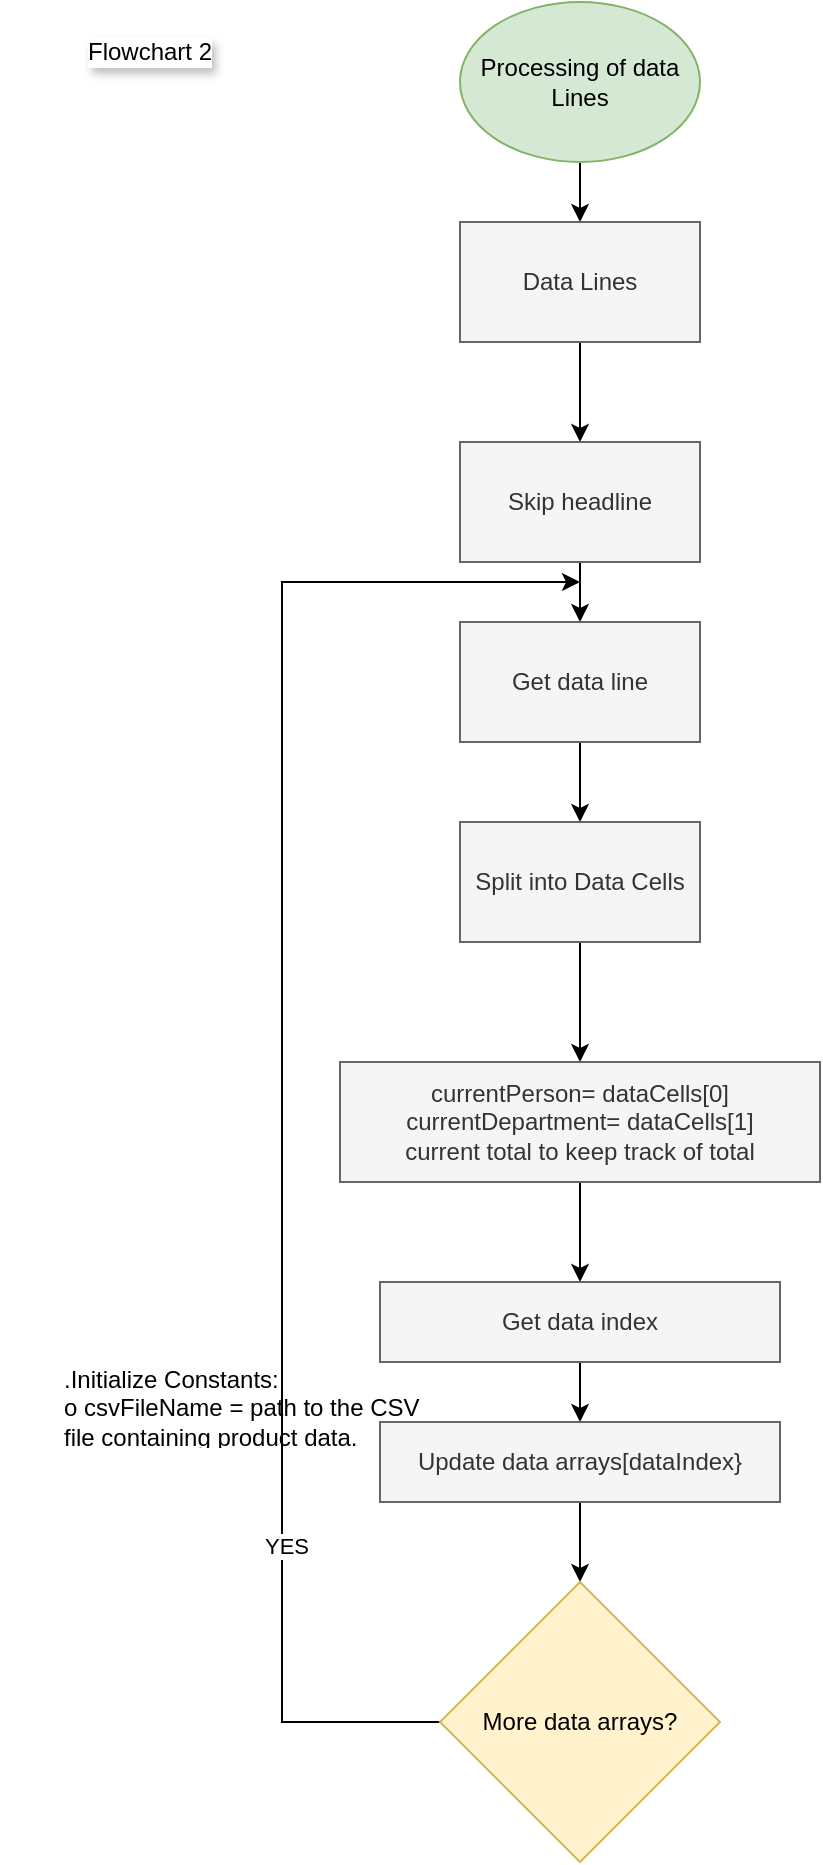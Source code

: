 <mxfile version="26.0.6">
  <diagram name="Page-1" id="LN-fIwgsH304SYWxGdVy">
    <mxGraphModel dx="1194" dy="690" grid="1" gridSize="10" guides="1" tooltips="1" connect="1" arrows="1" fold="1" page="1" pageScale="1" pageWidth="850" pageHeight="1100" math="0" shadow="0">
      <root>
        <mxCell id="0" />
        <mxCell id="1" parent="0" />
        <mxCell id="yvqqZgJYGLmqrpD2Rn-v-1" value="Flowchart 2" style="text;html=1;align=center;verticalAlign=middle;whiteSpace=wrap;rounded=0;labelBackgroundColor=default;textShadow=1;" parent="1" vertex="1">
          <mxGeometry x="100" y="20" width="150" height="30" as="geometry" />
        </mxCell>
        <mxCell id="LhAaURBHIMMjiWh2ycK4-3" value="" style="edgeStyle=orthogonalEdgeStyle;rounded=0;orthogonalLoop=1;jettySize=auto;html=1;" parent="1" source="LhAaURBHIMMjiWh2ycK4-1" target="LhAaURBHIMMjiWh2ycK4-2" edge="1">
          <mxGeometry relative="1" as="geometry" />
        </mxCell>
        <mxCell id="LhAaURBHIMMjiWh2ycK4-1" value="Processing of data Lines" style="ellipse;whiteSpace=wrap;html=1;fillColor=#d5e8d4;strokeColor=#82b366;" parent="1" vertex="1">
          <mxGeometry x="330" y="10" width="120" height="80" as="geometry" />
        </mxCell>
        <mxCell id="LhAaURBHIMMjiWh2ycK4-5" value="" style="edgeStyle=orthogonalEdgeStyle;rounded=0;orthogonalLoop=1;jettySize=auto;html=1;" parent="1" source="LhAaURBHIMMjiWh2ycK4-2" target="LhAaURBHIMMjiWh2ycK4-4" edge="1">
          <mxGeometry relative="1" as="geometry" />
        </mxCell>
        <mxCell id="LhAaURBHIMMjiWh2ycK4-2" value="Data Lines" style="whiteSpace=wrap;html=1;fillColor=#f5f5f5;strokeColor=#666666;fontColor=#333333;" parent="1" vertex="1">
          <mxGeometry x="330" y="120" width="120" height="60" as="geometry" />
        </mxCell>
        <mxCell id="LhAaURBHIMMjiWh2ycK4-7" value="" style="edgeStyle=orthogonalEdgeStyle;rounded=0;orthogonalLoop=1;jettySize=auto;html=1;" parent="1" source="LhAaURBHIMMjiWh2ycK4-4" target="LhAaURBHIMMjiWh2ycK4-6" edge="1">
          <mxGeometry relative="1" as="geometry" />
        </mxCell>
        <mxCell id="LhAaURBHIMMjiWh2ycK4-4" value="Skip headline" style="whiteSpace=wrap;html=1;fillColor=#f5f5f5;strokeColor=#666666;fontColor=#333333;" parent="1" vertex="1">
          <mxGeometry x="330" y="230" width="120" height="60" as="geometry" />
        </mxCell>
        <mxCell id="LhAaURBHIMMjiWh2ycK4-9" value="" style="edgeStyle=orthogonalEdgeStyle;rounded=0;orthogonalLoop=1;jettySize=auto;html=1;" parent="1" source="LhAaURBHIMMjiWh2ycK4-6" target="LhAaURBHIMMjiWh2ycK4-8" edge="1">
          <mxGeometry relative="1" as="geometry" />
        </mxCell>
        <mxCell id="LhAaURBHIMMjiWh2ycK4-6" value="Get data line" style="whiteSpace=wrap;html=1;fillColor=#f5f5f5;strokeColor=#666666;fontColor=#333333;" parent="1" vertex="1">
          <mxGeometry x="330" y="320" width="120" height="60" as="geometry" />
        </mxCell>
        <mxCell id="LhAaURBHIMMjiWh2ycK4-11" value="" style="edgeStyle=orthogonalEdgeStyle;rounded=0;orthogonalLoop=1;jettySize=auto;html=1;" parent="1" source="LhAaURBHIMMjiWh2ycK4-8" target="LhAaURBHIMMjiWh2ycK4-10" edge="1">
          <mxGeometry relative="1" as="geometry" />
        </mxCell>
        <mxCell id="LhAaURBHIMMjiWh2ycK4-8" value="Split into Data Cells" style="whiteSpace=wrap;html=1;fillColor=#f5f5f5;strokeColor=#666666;fontColor=#333333;" parent="1" vertex="1">
          <mxGeometry x="330" y="420" width="120" height="60" as="geometry" />
        </mxCell>
        <mxCell id="LhAaURBHIMMjiWh2ycK4-13" value="" style="edgeStyle=orthogonalEdgeStyle;rounded=0;orthogonalLoop=1;jettySize=auto;html=1;" parent="1" source="LhAaURBHIMMjiWh2ycK4-10" target="LhAaURBHIMMjiWh2ycK4-12" edge="1">
          <mxGeometry relative="1" as="geometry" />
        </mxCell>
        <mxCell id="LhAaURBHIMMjiWh2ycK4-10" value="currentPerson= dataCells[0]&lt;div&gt;currentDepartment= dataCells[1]&lt;/div&gt;&lt;div&gt;current total to keep track of total&lt;/div&gt;" style="whiteSpace=wrap;html=1;fillColor=#f5f5f5;strokeColor=#666666;fontColor=#333333;" parent="1" vertex="1">
          <mxGeometry x="270" y="540" width="240" height="60" as="geometry" />
        </mxCell>
        <mxCell id="LhAaURBHIMMjiWh2ycK4-15" value="" style="edgeStyle=orthogonalEdgeStyle;rounded=0;orthogonalLoop=1;jettySize=auto;html=1;" parent="1" source="LhAaURBHIMMjiWh2ycK4-12" target="LhAaURBHIMMjiWh2ycK4-14" edge="1">
          <mxGeometry relative="1" as="geometry" />
        </mxCell>
        <mxCell id="LhAaURBHIMMjiWh2ycK4-12" value="Get data index" style="whiteSpace=wrap;html=1;fillColor=#f5f5f5;strokeColor=#666666;fontColor=#333333;" parent="1" vertex="1">
          <mxGeometry x="290" y="650" width="200" height="40" as="geometry" />
        </mxCell>
        <mxCell id="LhAaURBHIMMjiWh2ycK4-17" value="" style="edgeStyle=orthogonalEdgeStyle;rounded=0;orthogonalLoop=1;jettySize=auto;html=1;" parent="1" source="LhAaURBHIMMjiWh2ycK4-14" target="LhAaURBHIMMjiWh2ycK4-16" edge="1">
          <mxGeometry relative="1" as="geometry" />
        </mxCell>
        <mxCell id="LhAaURBHIMMjiWh2ycK4-14" value="Update data arrays[dataIndex}" style="whiteSpace=wrap;html=1;fillColor=#f5f5f5;strokeColor=#666666;fontColor=#333333;" parent="1" vertex="1">
          <mxGeometry x="290" y="720" width="200" height="40" as="geometry" />
        </mxCell>
        <mxCell id="LhAaURBHIMMjiWh2ycK4-18" style="edgeStyle=orthogonalEdgeStyle;rounded=0;orthogonalLoop=1;jettySize=auto;html=1;" parent="1" edge="1">
          <mxGeometry relative="1" as="geometry">
            <mxPoint x="390" y="300" as="targetPoint" />
            <mxPoint x="330" y="870" as="sourcePoint" />
            <Array as="points">
              <mxPoint x="241" y="870" />
              <mxPoint x="241" y="300" />
            </Array>
          </mxGeometry>
        </mxCell>
        <mxCell id="LhAaURBHIMMjiWh2ycK4-19" value="YES" style="edgeLabel;html=1;align=center;verticalAlign=middle;resizable=0;points=[];" parent="LhAaURBHIMMjiWh2ycK4-18" vertex="1" connectable="0">
          <mxGeometry x="-0.561" y="-2" relative="1" as="geometry">
            <mxPoint as="offset" />
          </mxGeometry>
        </mxCell>
        <mxCell id="LhAaURBHIMMjiWh2ycK4-16" value="More data arrays?" style="rhombus;whiteSpace=wrap;html=1;fillColor=#fff2cc;strokeColor=#d6b656;" parent="1" vertex="1">
          <mxGeometry x="320" y="800" width="140" height="140" as="geometry" />
        </mxCell>
        <mxCell id="LhAaURBHIMMjiWh2ycK4-20" value="&lt;h1 style=&quot;margin-top: 0px;&quot;&gt;&lt;br&gt;&lt;/h1&gt;&lt;p class=&quot;extension-adhd-reader-p&quot;&gt;.Initialize Constants:&lt;br&gt;o csvFileName = path to the CSV file containing product data.&lt;br&gt;o reportFileName = path to save the summary report.&lt;br&gt;2. Declare Data Arrays:&lt;br&gt;o productIDs[], departments[], productNames[]: store product details.&lt;br&gt;o assemblyTimes[]: store integer values for assembly times.&lt;br&gt;o prices[]: store double values for product prices.&amp;nbsp;&lt;/p&gt;&lt;p class=&quot;extension-adhd-reader-p&quot;&gt;Main Method:&lt;br/&gt;o Call ReadCSVFile() to read all lines from the CSV file into an array&lt;br/&gt;fileLines.&lt;br/&gt;o If fileLines is empty, display an error and terminate.&lt;br/&gt;o Calculate numberProducts = fileLines.Length - 1 (ignoring the header).&lt;br/&gt;o If numberProducts &amp;gt; 0:&lt;br/&gt;▪ Call sizeDataArrays(numberProducts) to initialize arrays with&lt;br/&gt;correct sizes.&lt;br/&gt;▪ Populate arrays by calling PopulateDataArrays(fileLines).&lt;br/&gt;▪ Generate the summary report using GenerateSummaryReport().&lt;br/&gt;o Otherwise, display &quot;No products found.&quot;&lt;br/&gt;4. Function: ReadCSVFile()&lt;br/&gt;o Try to read all lines from csvFileName.&lt;br/&gt;o Return the lines as an array.&lt;br/&gt;o If an error occurs, display the message and return null.&lt;br/&gt;5. Function: sizeDataArrays(size):&lt;br/&gt;o Initialize the arrays productIDs[], departments[], productNames[],&lt;br/&gt;assemblyTimes[], and prices[] with the specified size.&lt;br/&gt;6. Function: PopulateDataArrays(fileLines):&lt;br/&gt;o Loop through fileLines starting from the second line.&lt;br/&gt;o Split each line by &quot;,&quot; to extract:&lt;br/&gt;▪ productID, department, productName, assemblyTime, price.&lt;br/&gt;o Store extracted data into corresponding arrays.&lt;br/&gt;7. Function: GenerateSummaryReport():&lt;br/&gt;o Calculate numberProducts = length of productIDs.&lt;br/&gt;o Compute totalAssemblyTime using CalculateTotalAssemblyTimes().&lt;br/&gt;o Compute averageAssemblyTime = totalAssemblyTime /&lt;br/&gt;numberProducts.&lt;br/&gt;o Find indexQuickest using GetIndexQuickestToAssemble().&lt;br/&gt;o Compute totalPrice using CalculateTotalPrices().&lt;br/&gt;o Compute averagePrice = totalPrice / numberProducts.&lt;br/&gt;o Prepare reportLines[] with summary data:&lt;br/&gt;▪ Number of products.&lt;br/&gt;▪ Total and average assembly time.&lt;br/&gt;▪ Quickest assembly product details.&lt;br/&gt;▪ Total and average product prices.&lt;br/&gt;o Write reportLines to file using WriteReportFile(reportLines).&lt;br/&gt;o Display each line of reportLines on the console.&lt;br/&gt;8. Function: CalculateTotalAssemblyTimes():&lt;br/&gt;o Initialize totalAssemblyTimes = 0.&lt;br/&gt;o Loop through assemblyTimes[], adding each value to totalAssemblyTimes.&lt;br/&gt;o Return totalAssemblyTimes.&lt;br/&gt;9. Function: GetIndexQuickestToAssemble():&lt;br/&gt;o Initialize indexQuickest = 0, quickestTime = assemblyTimes[0].&lt;br/&gt;o Loop through assemblyTimes[], updating quickestTime and&lt;br/&gt;indexQuickest if a smaller value is found.&lt;br/&gt;o Return indexQuickest.&lt;br/&gt;10. Function: CalculateTotalPrices():&lt;br/&gt;o Initialize totalPrices = 0.&lt;br/&gt;o Loop through prices[], adding each value to totalPrices.&lt;br/&gt;o Return totalPrices.&lt;br/&gt;11. Function: WriteReportFile(reportLines):&lt;br/&gt;o Try to write reportLines to reportFileName.&lt;br/&gt;o If successful, display &quot;File created.&quot;&lt;br/&gt;o If an error occurs, display the error message.&lt;/p&gt;" style="text;html=1;whiteSpace=wrap;overflow=hidden;rounded=0;" parent="1" vertex="1">
          <mxGeometry x="130" y="640" width="180" height="90" as="geometry" />
        </mxCell>
        <mxCell id="LhAaURBHIMMjiWh2ycK4-21" value="&lt;h1 style=&quot;margin-top: 0px;&quot;&gt;&lt;br&gt;&lt;/h1&gt;" style="text;html=1;whiteSpace=wrap;overflow=hidden;rounded=0;fontStyle=0" parent="1" vertex="1">
          <mxGeometry x="370" y="360" width="80" height="60" as="geometry" />
        </mxCell>
      </root>
    </mxGraphModel>
  </diagram>
</mxfile>
